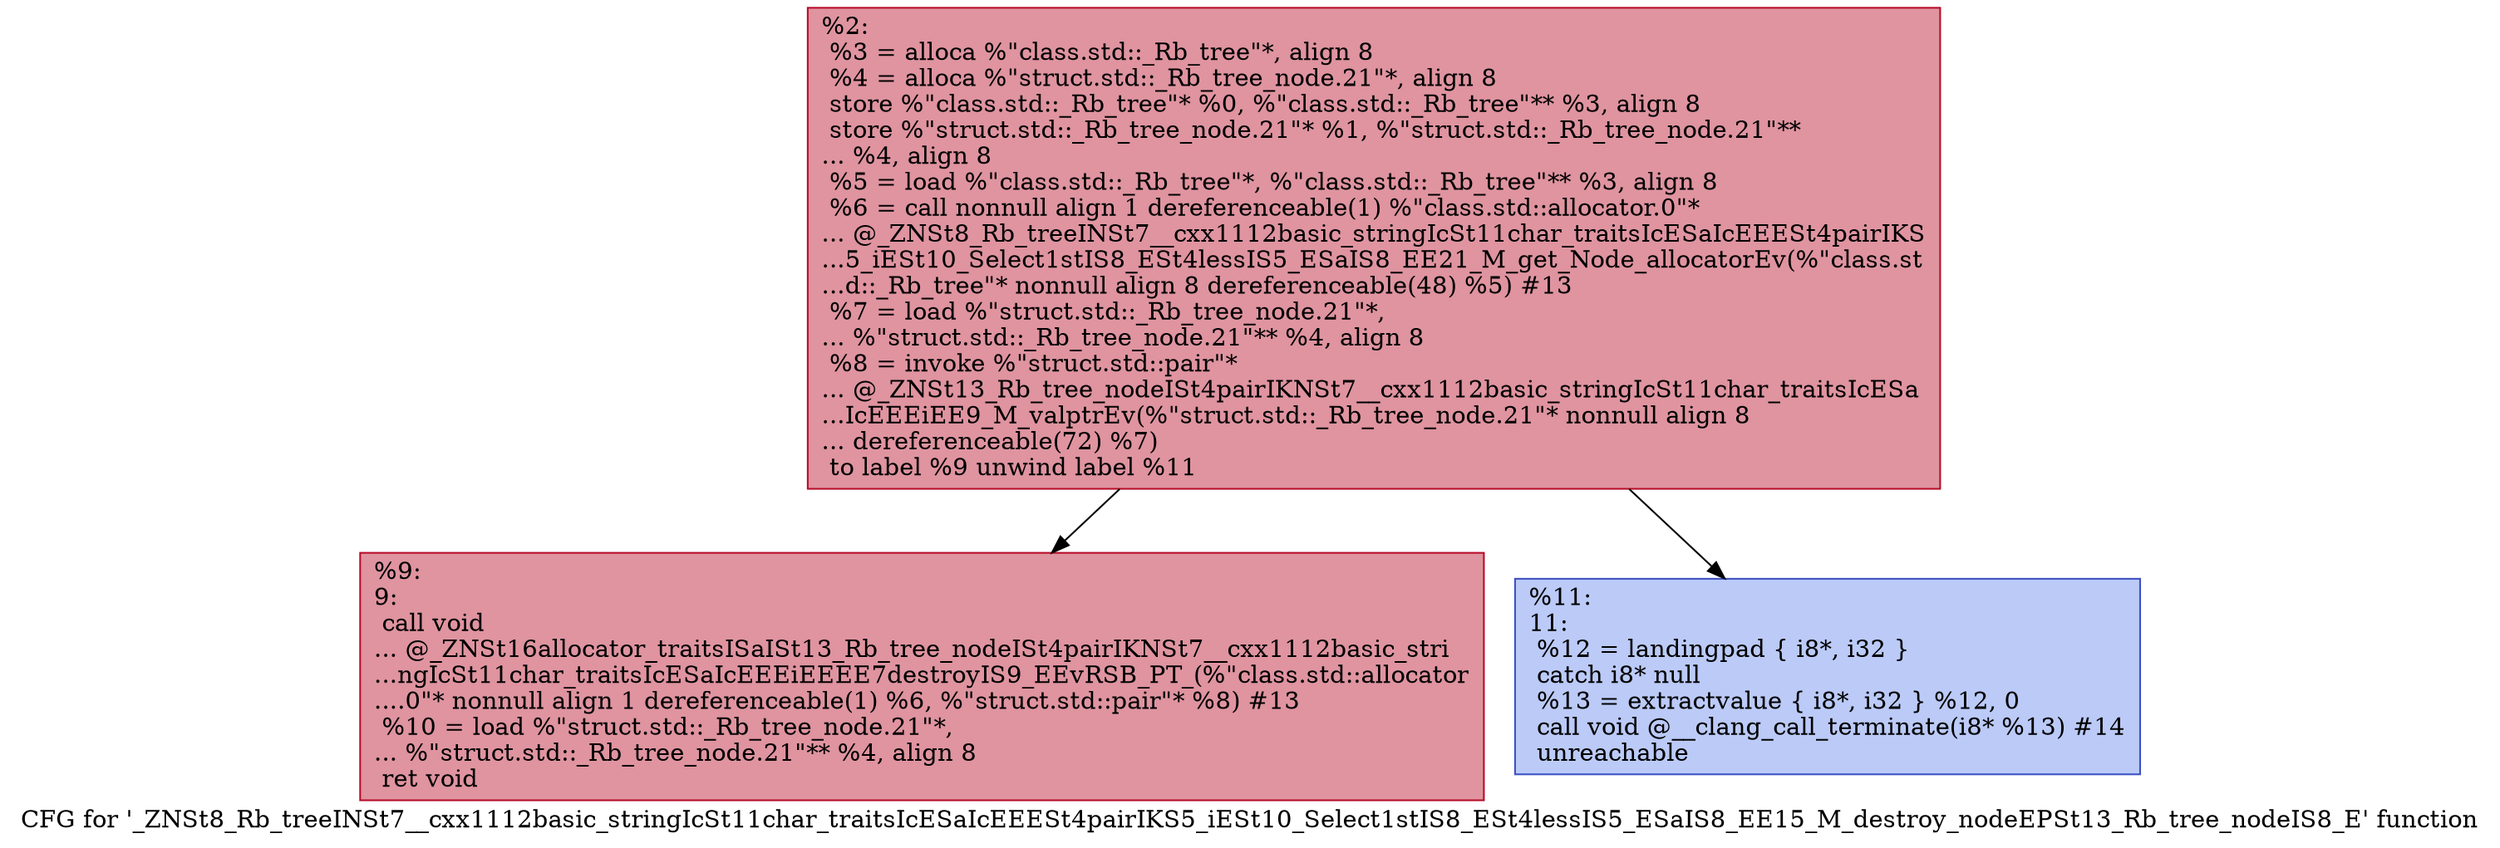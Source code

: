 digraph "CFG for '_ZNSt8_Rb_treeINSt7__cxx1112basic_stringIcSt11char_traitsIcESaIcEEESt4pairIKS5_iESt10_Select1stIS8_ESt4lessIS5_ESaIS8_EE15_M_destroy_nodeEPSt13_Rb_tree_nodeIS8_E' function" {
	label="CFG for '_ZNSt8_Rb_treeINSt7__cxx1112basic_stringIcSt11char_traitsIcESaIcEEESt4pairIKS5_iESt10_Select1stIS8_ESt4lessIS5_ESaIS8_EE15_M_destroy_nodeEPSt13_Rb_tree_nodeIS8_E' function";

	Node0x55a8467d7170 [shape=record,color="#b70d28ff", style=filled, fillcolor="#b70d2870",label="{%2:\l  %3 = alloca %\"class.std::_Rb_tree\"*, align 8\l  %4 = alloca %\"struct.std::_Rb_tree_node.21\"*, align 8\l  store %\"class.std::_Rb_tree\"* %0, %\"class.std::_Rb_tree\"** %3, align 8\l  store %\"struct.std::_Rb_tree_node.21\"* %1, %\"struct.std::_Rb_tree_node.21\"**\l... %4, align 8\l  %5 = load %\"class.std::_Rb_tree\"*, %\"class.std::_Rb_tree\"** %3, align 8\l  %6 = call nonnull align 1 dereferenceable(1) %\"class.std::allocator.0\"*\l... @_ZNSt8_Rb_treeINSt7__cxx1112basic_stringIcSt11char_traitsIcESaIcEEESt4pairIKS\l...5_iESt10_Select1stIS8_ESt4lessIS5_ESaIS8_EE21_M_get_Node_allocatorEv(%\"class.st\l...d::_Rb_tree\"* nonnull align 8 dereferenceable(48) %5) #13\l  %7 = load %\"struct.std::_Rb_tree_node.21\"*,\l... %\"struct.std::_Rb_tree_node.21\"** %4, align 8\l  %8 = invoke %\"struct.std::pair\"*\l... @_ZNSt13_Rb_tree_nodeISt4pairIKNSt7__cxx1112basic_stringIcSt11char_traitsIcESa\l...IcEEEiEE9_M_valptrEv(%\"struct.std::_Rb_tree_node.21\"* nonnull align 8\l... dereferenceable(72) %7)\l          to label %9 unwind label %11\l}"];
	Node0x55a8467d7170 -> Node0x55a8467d7650;
	Node0x55a8467d7170 -> Node0x55a8467d76a0;
	Node0x55a8467d7650 [shape=record,color="#b70d28ff", style=filled, fillcolor="#b70d2870",label="{%9:\l9:                                                \l  call void\l... @_ZNSt16allocator_traitsISaISt13_Rb_tree_nodeISt4pairIKNSt7__cxx1112basic_stri\l...ngIcSt11char_traitsIcESaIcEEEiEEEE7destroyIS9_EEvRSB_PT_(%\"class.std::allocator\l....0\"* nonnull align 1 dereferenceable(1) %6, %\"struct.std::pair\"* %8) #13\l  %10 = load %\"struct.std::_Rb_tree_node.21\"*,\l... %\"struct.std::_Rb_tree_node.21\"** %4, align 8\l  ret void\l}"];
	Node0x55a8467d76a0 [shape=record,color="#3d50c3ff", style=filled, fillcolor="#6687ed70",label="{%11:\l11:                                               \l  %12 = landingpad \{ i8*, i32 \}\l          catch i8* null\l  %13 = extractvalue \{ i8*, i32 \} %12, 0\l  call void @__clang_call_terminate(i8* %13) #14\l  unreachable\l}"];
}

